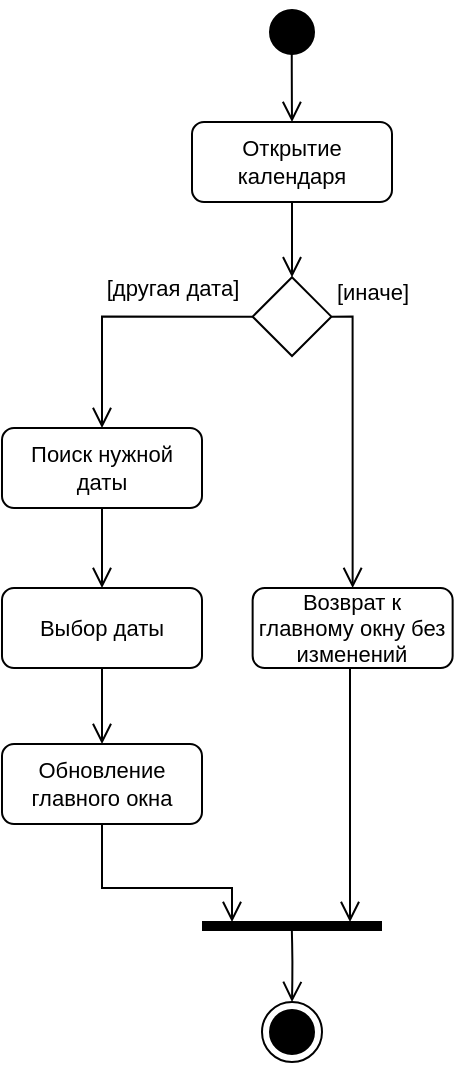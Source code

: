 <mxfile version="13.7.9" type="device"><diagram name="Page-1" id="0783ab3e-0a74-02c8-0abd-f7b4e66b4bec"><mxGraphModel dx="946" dy="672" grid="1" gridSize="10" guides="1" tooltips="1" connect="1" arrows="1" fold="1" page="1" pageScale="1" pageWidth="413" pageHeight="583" background="#ffffff" math="0" shadow="0"><root><mxCell id="0"/><mxCell id="1" parent="0"/><mxCell id="2jewNt7u4O6NCMeyscm1-2" value="" style="ellipse;html=1;shape=endState;fillColor=#000000;labelBackgroundColor=none;fontSize=14;fontColor=#000000;" parent="1" vertex="1"><mxGeometry x="185" y="527" width="30" height="30" as="geometry"/></mxCell><mxCell id="2jewNt7u4O6NCMeyscm1-3" value="" style="ellipse;html=1;shape=startState;fillColor=#000000;labelBackgroundColor=none;fontSize=14;fontColor=#000000;" parent="1" vertex="1"><mxGeometry x="185" y="27" width="30" height="30" as="geometry"/></mxCell><mxCell id="2jewNt7u4O6NCMeyscm1-4" value="" style="edgeStyle=orthogonalEdgeStyle;html=1;verticalAlign=bottom;endArrow=open;endSize=8;fontSize=14;fontColor=#000000;exitX=0.496;exitY=0.802;exitDx=0;exitDy=0;exitPerimeter=0;" parent="1" source="2jewNt7u4O6NCMeyscm1-3" edge="1"><mxGeometry relative="1" as="geometry"><mxPoint x="200" y="87" as="targetPoint"/></mxGeometry></mxCell><mxCell id="2jewNt7u4O6NCMeyscm1-5" value="Открытие календаря" style="rounded=1;whiteSpace=wrap;html=1;labelBackgroundColor=none;strokeColor=#000000;fontSize=11;fontColor=#000000;" parent="1" vertex="1"><mxGeometry x="150" y="87" width="100" height="40" as="geometry"/></mxCell><mxCell id="2jewNt7u4O6NCMeyscm1-11" value="" style="edgeStyle=orthogonalEdgeStyle;html=1;verticalAlign=bottom;endArrow=open;endSize=8;fontSize=14;fontColor=#000000;exitX=0.5;exitY=1;exitDx=0;exitDy=0;entryX=0.5;entryY=0;entryDx=0;entryDy=0;" parent="1" source="2jewNt7u4O6NCMeyscm1-5" target="I3Yij8z9_yONu8u2Dszt-1" edge="1"><mxGeometry relative="1" as="geometry"><mxPoint x="200" y="165" as="targetPoint"/><mxPoint x="200.0" y="135" as="sourcePoint"/><Array as="points"/></mxGeometry></mxCell><mxCell id="2jewNt7u4O6NCMeyscm1-38" value="" style="line;strokeWidth=5;fillColor=none;align=left;verticalAlign=middle;spacingTop=-1;spacingLeft=3;spacingRight=3;rotatable=0;labelPosition=right;points=[];portConstraint=eastwest;labelBackgroundColor=none;fontSize=14;fontColor=#000000;" parent="1" vertex="1"><mxGeometry x="155" y="479" width="90" height="20" as="geometry"/></mxCell><mxCell id="2jewNt7u4O6NCMeyscm1-42" value="" style="edgeStyle=orthogonalEdgeStyle;html=1;verticalAlign=bottom;endArrow=open;endSize=8;fontSize=14;fontColor=#000000;exitX=0.5;exitY=1;exitDx=0;exitDy=0;entryX=0.5;entryY=0;entryDx=0;entryDy=0;" parent="1" target="2jewNt7u4O6NCMeyscm1-2" edge="1"><mxGeometry relative="1" as="geometry"><mxPoint x="199.83" y="525.0" as="targetPoint"/><mxPoint x="199.83" y="487" as="sourcePoint"/><Array as="points"/></mxGeometry></mxCell><mxCell id="I3Yij8z9_yONu8u2Dszt-29" style="edgeStyle=orthogonalEdgeStyle;rounded=0;orthogonalLoop=1;jettySize=auto;html=1;exitX=0;exitY=0.5;exitDx=0;exitDy=0;startArrow=none;startFill=0;endArrow=open;endFill=0;endSize=8;fontSize=11;entryX=0.5;entryY=0;entryDx=0;entryDy=0;" parent="1" source="I3Yij8z9_yONu8u2Dszt-1" target="InxMFwPlQoC1ze5590nb-2" edge="1"><mxGeometry relative="1" as="geometry"><Array as="points"><mxPoint x="105" y="184"/></Array><mxPoint x="170" y="240" as="targetPoint"/></mxGeometry></mxCell><mxCell id="InxMFwPlQoC1ze5590nb-6" value="[другая дата]" style="edgeLabel;html=1;align=center;verticalAlign=middle;resizable=0;points=[];" vertex="1" connectable="0" parent="I3Yij8z9_yONu8u2Dszt-29"><mxGeometry x="-0.568" y="2" relative="1" as="geometry"><mxPoint x="-12.32" y="-16.31" as="offset"/></mxGeometry></mxCell><mxCell id="I3Yij8z9_yONu8u2Dszt-1" value="" style="rhombus;whiteSpace=wrap;html=1;labelBackgroundColor=#FFFFFF;fillColor=#ffffff;fontSize=11;" parent="1" vertex="1"><mxGeometry x="180.32" y="164.63" width="39.37" height="39.37" as="geometry"/></mxCell><mxCell id="I3Yij8z9_yONu8u2Dszt-7" style="edgeStyle=orthogonalEdgeStyle;rounded=0;orthogonalLoop=1;jettySize=auto;html=1;exitX=1;exitY=0.5;exitDx=0;exitDy=0;startArrow=none;startFill=0;endArrow=open;endFill=0;endSize=8;fontSize=11;entryX=0.5;entryY=0;entryDx=0;entryDy=0;" parent="1" source="I3Yij8z9_yONu8u2Dszt-1" target="I3Yij8z9_yONu8u2Dszt-17" edge="1"><mxGeometry relative="1" as="geometry"><mxPoint x="320" y="227" as="targetPoint"/><mxPoint x="219.69" y="184.315" as="sourcePoint"/><Array as="points"><mxPoint x="230" y="184"/></Array></mxGeometry></mxCell><mxCell id="InxMFwPlQoC1ze5590nb-7" value="[иначе]" style="edgeLabel;html=1;align=center;verticalAlign=middle;resizable=0;points=[];" vertex="1" connectable="0" parent="I3Yij8z9_yONu8u2Dszt-7"><mxGeometry x="-0.668" y="1" relative="1" as="geometry"><mxPoint x="8.7" y="-26.69" as="offset"/></mxGeometry></mxCell><mxCell id="I3Yij8z9_yONu8u2Dszt-16" style="edgeStyle=orthogonalEdgeStyle;rounded=0;orthogonalLoop=1;jettySize=auto;html=1;exitX=0.5;exitY=1;exitDx=0;exitDy=0;startArrow=none;startFill=0;endArrow=open;endFill=0;endSize=8;fontSize=11;" parent="1" source="I3Yij8z9_yONu8u2Dszt-17" edge="1"><mxGeometry relative="1" as="geometry"><mxPoint x="229" y="487" as="targetPoint"/><Array as="points"><mxPoint x="229" y="360"/></Array><mxPoint x="320" y="425" as="sourcePoint"/></mxGeometry></mxCell><mxCell id="I3Yij8z9_yONu8u2Dszt-18" style="edgeStyle=orthogonalEdgeStyle;rounded=0;orthogonalLoop=1;jettySize=auto;html=1;startArrow=none;startFill=0;endArrow=open;endFill=0;endSize=8;fontSize=11;exitX=0.5;exitY=1;exitDx=0;exitDy=0;" parent="1" source="InxMFwPlQoC1ze5590nb-3" edge="1"><mxGeometry relative="1" as="geometry"><mxPoint x="170" y="487" as="targetPoint"/><Array as="points"><mxPoint x="105" y="470"/><mxPoint x="170" y="470"/></Array><mxPoint x="170" y="312" as="sourcePoint"/></mxGeometry></mxCell><mxCell id="I3Yij8z9_yONu8u2Dszt-17" value="Возврат к главному окну без изменений" style="rounded=1;whiteSpace=wrap;html=1;labelBackgroundColor=none;strokeColor=#000000;fontSize=11;fontColor=#000000;" parent="1" vertex="1"><mxGeometry x="180.32" y="320" width="100" height="40" as="geometry"/></mxCell><mxCell id="InxMFwPlQoC1ze5590nb-1" style="edgeStyle=orthogonalEdgeStyle;rounded=0;orthogonalLoop=1;jettySize=auto;html=1;exitX=0.5;exitY=1;exitDx=0;exitDy=0;entryX=0.5;entryY=0;entryDx=0;entryDy=0;startArrow=none;startFill=0;endArrow=open;endFill=0;endSize=8;fontSize=11;" edge="1" parent="1" source="InxMFwPlQoC1ze5590nb-2" target="InxMFwPlQoC1ze5590nb-5"><mxGeometry relative="1" as="geometry"><mxPoint x="105.005" y="308" as="targetPoint"/></mxGeometry></mxCell><mxCell id="InxMFwPlQoC1ze5590nb-2" value="&lt;font style=&quot;font-size: 11px&quot;&gt;Поиск нужной даты&lt;/font&gt;" style="rounded=1;whiteSpace=wrap;html=1;labelBackgroundColor=none;strokeColor=#000000;fontSize=11;fontColor=#000000;" vertex="1" parent="1"><mxGeometry x="55" y="240" width="100" height="40" as="geometry"/></mxCell><mxCell id="InxMFwPlQoC1ze5590nb-3" value="Обновление главного окна" style="rounded=1;whiteSpace=wrap;html=1;labelBackgroundColor=none;strokeColor=#000000;fontSize=11;fontColor=#000000;" vertex="1" parent="1"><mxGeometry x="55" y="398" width="100" height="40" as="geometry"/></mxCell><mxCell id="InxMFwPlQoC1ze5590nb-4" style="edgeStyle=orthogonalEdgeStyle;rounded=0;orthogonalLoop=1;jettySize=auto;html=1;exitX=0.5;exitY=1;exitDx=0;exitDy=0;entryX=0.5;entryY=0;entryDx=0;entryDy=0;startArrow=none;startFill=0;endArrow=open;endFill=0;endSize=8;fontSize=11;" edge="1" parent="1" source="InxMFwPlQoC1ze5590nb-5" target="InxMFwPlQoC1ze5590nb-3"><mxGeometry relative="1" as="geometry"/></mxCell><mxCell id="InxMFwPlQoC1ze5590nb-5" value="&lt;font style=&quot;font-size: 11px&quot;&gt;Выбор даты&lt;/font&gt;" style="rounded=1;whiteSpace=wrap;html=1;labelBackgroundColor=none;strokeColor=#000000;fontSize=11;fontColor=#000000;" vertex="1" parent="1"><mxGeometry x="55" y="320" width="100" height="40" as="geometry"/></mxCell></root></mxGraphModel></diagram></mxfile>